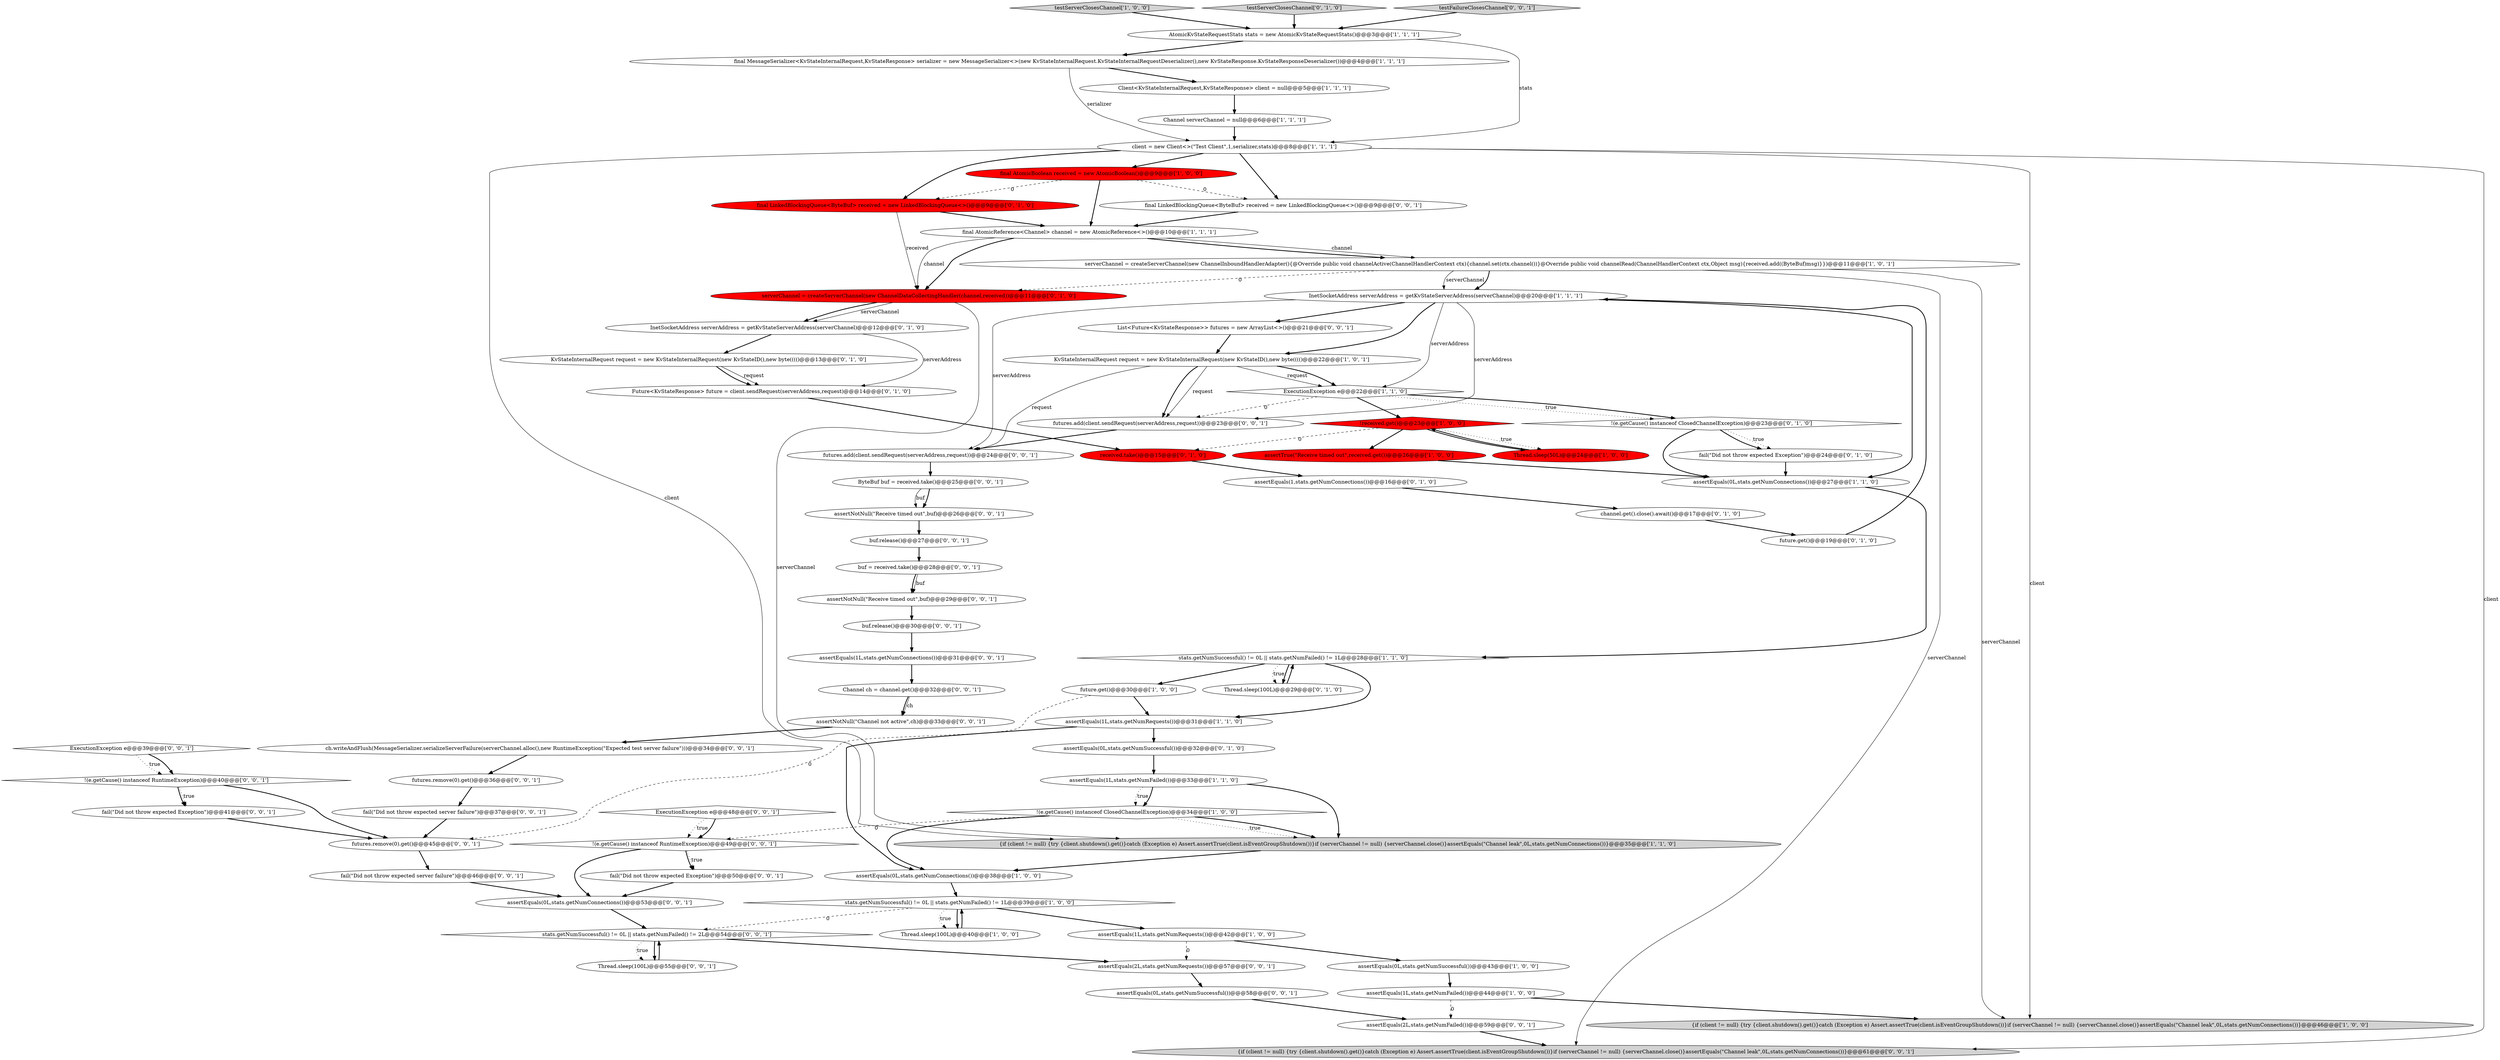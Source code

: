 digraph {
12 [style = filled, label = "{if (client != null) {try {client.shutdown().get()}catch (Exception e) Assert.assertTrue(client.isEventGroupShutdown())}if (serverChannel != null) {serverChannel.close()}assertEquals(\"Channel leak\",0L,stats.getNumConnections())}@@@46@@@['1', '0', '0']", fillcolor = lightgray, shape = ellipse image = "AAA0AAABBB1BBB"];
13 [style = filled, label = "ExecutionException e@@@22@@@['1', '1', '0']", fillcolor = white, shape = diamond image = "AAA0AAABBB1BBB"];
37 [style = filled, label = "InetSocketAddress serverAddress = getKvStateServerAddress(serverChannel)@@@12@@@['0', '1', '0']", fillcolor = white, shape = ellipse image = "AAA0AAABBB2BBB"];
40 [style = filled, label = "KvStateInternalRequest request = new KvStateInternalRequest(new KvStateID(),new byte(((()@@@13@@@['0', '1', '0']", fillcolor = white, shape = ellipse image = "AAA0AAABBB2BBB"];
3 [style = filled, label = "Thread.sleep(100L)@@@40@@@['1', '0', '0']", fillcolor = white, shape = ellipse image = "AAA0AAABBB1BBB"];
46 [style = filled, label = "assertNotNull(\"Channel not active\",ch)@@@33@@@['0', '0', '1']", fillcolor = white, shape = ellipse image = "AAA0AAABBB3BBB"];
47 [style = filled, label = "fail(\"Did not throw expected Exception\")@@@50@@@['0', '0', '1']", fillcolor = white, shape = ellipse image = "AAA0AAABBB3BBB"];
8 [style = filled, label = "final AtomicBoolean received = new AtomicBoolean()@@@9@@@['1', '0', '0']", fillcolor = red, shape = ellipse image = "AAA1AAABBB1BBB"];
5 [style = filled, label = "final MessageSerializer<KvStateInternalRequest,KvStateResponse> serializer = new MessageSerializer<>(new KvStateInternalRequest.KvStateInternalRequestDeserializer(),new KvStateResponse.KvStateResponseDeserializer())@@@4@@@['1', '1', '1']", fillcolor = white, shape = ellipse image = "AAA0AAABBB1BBB"];
4 [style = filled, label = "AtomicKvStateRequestStats stats = new AtomicKvStateRequestStats()@@@3@@@['1', '1', '1']", fillcolor = white, shape = ellipse image = "AAA0AAABBB1BBB"];
7 [style = filled, label = "client = new Client<>(\"Test Client\",1,serializer,stats)@@@8@@@['1', '1', '1']", fillcolor = white, shape = ellipse image = "AAA0AAABBB1BBB"];
69 [style = filled, label = "List<Future<KvStateResponse>> futures = new ArrayList<>()@@@21@@@['0', '0', '1']", fillcolor = white, shape = ellipse image = "AAA0AAABBB3BBB"];
70 [style = filled, label = "Thread.sleep(100L)@@@55@@@['0', '0', '1']", fillcolor = white, shape = ellipse image = "AAA0AAABBB3BBB"];
72 [style = filled, label = "assertNotNull(\"Receive timed out\",buf)@@@26@@@['0', '0', '1']", fillcolor = white, shape = ellipse image = "AAA0AAABBB3BBB"];
9 [style = filled, label = "assertEquals(1L,stats.getNumFailed())@@@33@@@['1', '1', '0']", fillcolor = white, shape = ellipse image = "AAA0AAABBB1BBB"];
39 [style = filled, label = "fail(\"Did not throw expected Exception\")@@@24@@@['0', '1', '0']", fillcolor = white, shape = ellipse image = "AAA0AAABBB2BBB"];
0 [style = filled, label = "!(e.getCause() instanceof ClosedChannelException)@@@34@@@['1', '0', '0']", fillcolor = white, shape = diamond image = "AAA0AAABBB1BBB"];
44 [style = filled, label = "futures.add(client.sendRequest(serverAddress,request))@@@24@@@['0', '0', '1']", fillcolor = white, shape = ellipse image = "AAA0AAABBB3BBB"];
59 [style = filled, label = "futures.add(client.sendRequest(serverAddress,request))@@@23@@@['0', '0', '1']", fillcolor = white, shape = ellipse image = "AAA0AAABBB3BBB"];
62 [style = filled, label = "fail(\"Did not throw expected Exception\")@@@41@@@['0', '0', '1']", fillcolor = white, shape = ellipse image = "AAA0AAABBB3BBB"];
63 [style = filled, label = "{if (client != null) {try {client.shutdown().get()}catch (Exception e) Assert.assertTrue(client.isEventGroupShutdown())}if (serverChannel != null) {serverChannel.close()}assertEquals(\"Channel leak\",0L,stats.getNumConnections())}@@@61@@@['0', '0', '1']", fillcolor = lightgray, shape = ellipse image = "AAA0AAABBB3BBB"];
22 [style = filled, label = "Thread.sleep(50L)@@@24@@@['1', '0', '0']", fillcolor = red, shape = ellipse image = "AAA1AAABBB1BBB"];
50 [style = filled, label = "!(e.getCause() instanceof RuntimeException)@@@49@@@['0', '0', '1']", fillcolor = white, shape = diamond image = "AAA0AAABBB3BBB"];
51 [style = filled, label = "stats.getNumSuccessful() != 0L || stats.getNumFailed() != 2L@@@54@@@['0', '0', '1']", fillcolor = white, shape = diamond image = "AAA0AAABBB3BBB"];
25 [style = filled, label = "assertTrue(\"Receive timed out\",received.get())@@@26@@@['1', '0', '0']", fillcolor = red, shape = ellipse image = "AAA1AAABBB1BBB"];
57 [style = filled, label = "assertEquals(0L,stats.getNumConnections())@@@53@@@['0', '0', '1']", fillcolor = white, shape = ellipse image = "AAA0AAABBB3BBB"];
10 [style = filled, label = "serverChannel = createServerChannel(new ChannelInboundHandlerAdapter(){@Override public void channelActive(ChannelHandlerContext ctx){channel.set(ctx.channel())}@Override public void channelRead(ChannelHandlerContext ctx,Object msg){received.add((ByteBuf)msg)}})@@@11@@@['1', '0', '1']", fillcolor = white, shape = ellipse image = "AAA0AAABBB1BBB"];
64 [style = filled, label = "ExecutionException e@@@39@@@['0', '0', '1']", fillcolor = white, shape = diamond image = "AAA0AAABBB3BBB"];
27 [style = filled, label = "assertEquals(0L,stats.getNumConnections())@@@38@@@['1', '0', '0']", fillcolor = white, shape = ellipse image = "AAA0AAABBB1BBB"];
38 [style = filled, label = "received.take()@@@15@@@['0', '1', '0']", fillcolor = red, shape = ellipse image = "AAA1AAABBB2BBB"];
23 [style = filled, label = "!received.get()@@@23@@@['1', '0', '0']", fillcolor = red, shape = diamond image = "AAA1AAABBB1BBB"];
65 [style = filled, label = "assertNotNull(\"Receive timed out\",buf)@@@29@@@['0', '0', '1']", fillcolor = white, shape = ellipse image = "AAA0AAABBB3BBB"];
41 [style = filled, label = "Thread.sleep(100L)@@@29@@@['0', '1', '0']", fillcolor = white, shape = ellipse image = "AAA0AAABBB2BBB"];
61 [style = filled, label = "assertEquals(1L,stats.getNumConnections())@@@31@@@['0', '0', '1']", fillcolor = white, shape = ellipse image = "AAA0AAABBB3BBB"];
42 [style = filled, label = "final LinkedBlockingQueue<ByteBuf> received = new LinkedBlockingQueue<>()@@@9@@@['0', '1', '0']", fillcolor = red, shape = ellipse image = "AAA1AAABBB2BBB"];
20 [style = filled, label = "testServerClosesChannel['1', '0', '0']", fillcolor = lightgray, shape = diamond image = "AAA0AAABBB1BBB"];
26 [style = filled, label = "assertEquals(1L,stats.getNumRequests())@@@31@@@['1', '1', '0']", fillcolor = white, shape = ellipse image = "AAA0AAABBB1BBB"];
71 [style = filled, label = "Channel ch = channel.get()@@@32@@@['0', '0', '1']", fillcolor = white, shape = ellipse image = "AAA0AAABBB3BBB"];
15 [style = filled, label = "assertEquals(0L,stats.getNumConnections())@@@27@@@['1', '1', '0']", fillcolor = white, shape = ellipse image = "AAA0AAABBB1BBB"];
14 [style = filled, label = "stats.getNumSuccessful() != 0L || stats.getNumFailed() != 1L@@@28@@@['1', '1', '0']", fillcolor = white, shape = diamond image = "AAA0AAABBB1BBB"];
18 [style = filled, label = "KvStateInternalRequest request = new KvStateInternalRequest(new KvStateID(),new byte(((()@@@22@@@['1', '0', '1']", fillcolor = white, shape = ellipse image = "AAA0AAABBB1BBB"];
58 [style = filled, label = "assertEquals(2L,stats.getNumRequests())@@@57@@@['0', '0', '1']", fillcolor = white, shape = ellipse image = "AAA0AAABBB3BBB"];
33 [style = filled, label = "testServerClosesChannel['0', '1', '0']", fillcolor = lightgray, shape = diamond image = "AAA0AAABBB2BBB"];
43 [style = filled, label = "assertEquals(2L,stats.getNumFailed())@@@59@@@['0', '0', '1']", fillcolor = white, shape = ellipse image = "AAA0AAABBB3BBB"];
31 [style = filled, label = "!(e.getCause() instanceof ClosedChannelException)@@@23@@@['0', '1', '0']", fillcolor = white, shape = diamond image = "AAA0AAABBB2BBB"];
52 [style = filled, label = "ExecutionException e@@@48@@@['0', '0', '1']", fillcolor = white, shape = diamond image = "AAA0AAABBB3BBB"];
45 [style = filled, label = "buf.release()@@@30@@@['0', '0', '1']", fillcolor = white, shape = ellipse image = "AAA0AAABBB3BBB"];
67 [style = filled, label = "futures.remove(0).get()@@@45@@@['0', '0', '1']", fillcolor = white, shape = ellipse image = "AAA0AAABBB3BBB"];
54 [style = filled, label = "!(e.getCause() instanceof RuntimeException)@@@40@@@['0', '0', '1']", fillcolor = white, shape = diamond image = "AAA0AAABBB3BBB"];
49 [style = filled, label = "testFailureClosesChannel['0', '0', '1']", fillcolor = lightgray, shape = diamond image = "AAA0AAABBB3BBB"];
66 [style = filled, label = "fail(\"Did not throw expected server failure\")@@@37@@@['0', '0', '1']", fillcolor = white, shape = ellipse image = "AAA0AAABBB3BBB"];
36 [style = filled, label = "assertEquals(0L,stats.getNumSuccessful())@@@32@@@['0', '1', '0']", fillcolor = white, shape = ellipse image = "AAA0AAABBB2BBB"];
55 [style = filled, label = "final LinkedBlockingQueue<ByteBuf> received = new LinkedBlockingQueue<>()@@@9@@@['0', '0', '1']", fillcolor = white, shape = ellipse image = "AAA0AAABBB3BBB"];
17 [style = filled, label = "Client<KvStateInternalRequest,KvStateResponse> client = null@@@5@@@['1', '1', '1']", fillcolor = white, shape = ellipse image = "AAA0AAABBB1BBB"];
29 [style = filled, label = "future.get()@@@19@@@['0', '1', '0']", fillcolor = white, shape = ellipse image = "AAA0AAABBB2BBB"];
11 [style = filled, label = "{if (client != null) {try {client.shutdown().get()}catch (Exception e) Assert.assertTrue(client.isEventGroupShutdown())}if (serverChannel != null) {serverChannel.close()}assertEquals(\"Channel leak\",0L,stats.getNumConnections())}@@@35@@@['1', '1', '0']", fillcolor = lightgray, shape = ellipse image = "AAA0AAABBB1BBB"];
60 [style = filled, label = "buf = received.take()@@@28@@@['0', '0', '1']", fillcolor = white, shape = ellipse image = "AAA0AAABBB3BBB"];
53 [style = filled, label = "ByteBuf buf = received.take()@@@25@@@['0', '0', '1']", fillcolor = white, shape = ellipse image = "AAA0AAABBB3BBB"];
19 [style = filled, label = "assertEquals(1L,stats.getNumRequests())@@@42@@@['1', '0', '0']", fillcolor = white, shape = ellipse image = "AAA0AAABBB1BBB"];
73 [style = filled, label = "buf.release()@@@27@@@['0', '0', '1']", fillcolor = white, shape = ellipse image = "AAA0AAABBB3BBB"];
74 [style = filled, label = "ch.writeAndFlush(MessageSerializer.serializeServerFailure(serverChannel.alloc(),new RuntimeException(\"Expected test server failure\")))@@@34@@@['0', '0', '1']", fillcolor = white, shape = ellipse image = "AAA0AAABBB3BBB"];
6 [style = filled, label = "final AtomicReference<Channel> channel = new AtomicReference<>()@@@10@@@['1', '1', '1']", fillcolor = white, shape = ellipse image = "AAA0AAABBB1BBB"];
2 [style = filled, label = "stats.getNumSuccessful() != 0L || stats.getNumFailed() != 1L@@@39@@@['1', '0', '0']", fillcolor = white, shape = diamond image = "AAA0AAABBB1BBB"];
21 [style = filled, label = "assertEquals(0L,stats.getNumSuccessful())@@@43@@@['1', '0', '0']", fillcolor = white, shape = ellipse image = "AAA0AAABBB1BBB"];
68 [style = filled, label = "assertEquals(0L,stats.getNumSuccessful())@@@58@@@['0', '0', '1']", fillcolor = white, shape = ellipse image = "AAA0AAABBB3BBB"];
48 [style = filled, label = "futures.remove(0).get()@@@36@@@['0', '0', '1']", fillcolor = white, shape = ellipse image = "AAA0AAABBB3BBB"];
24 [style = filled, label = "InetSocketAddress serverAddress = getKvStateServerAddress(serverChannel)@@@20@@@['1', '1', '1']", fillcolor = white, shape = ellipse image = "AAA0AAABBB1BBB"];
56 [style = filled, label = "fail(\"Did not throw expected server failure\")@@@46@@@['0', '0', '1']", fillcolor = white, shape = ellipse image = "AAA0AAABBB3BBB"];
28 [style = filled, label = "Channel serverChannel = null@@@6@@@['1', '1', '1']", fillcolor = white, shape = ellipse image = "AAA0AAABBB1BBB"];
1 [style = filled, label = "future.get()@@@30@@@['1', '0', '0']", fillcolor = white, shape = ellipse image = "AAA0AAABBB1BBB"];
35 [style = filled, label = "channel.get().close().await()@@@17@@@['0', '1', '0']", fillcolor = white, shape = ellipse image = "AAA0AAABBB2BBB"];
34 [style = filled, label = "assertEquals(1,stats.getNumConnections())@@@16@@@['0', '1', '0']", fillcolor = white, shape = ellipse image = "AAA0AAABBB2BBB"];
30 [style = filled, label = "serverChannel = createServerChannel(new ChannelDataCollectingHandler(channel,received))@@@11@@@['0', '1', '0']", fillcolor = red, shape = ellipse image = "AAA1AAABBB2BBB"];
16 [style = filled, label = "assertEquals(1L,stats.getNumFailed())@@@44@@@['1', '0', '0']", fillcolor = white, shape = ellipse image = "AAA0AAABBB1BBB"];
32 [style = filled, label = "Future<KvStateResponse> future = client.sendRequest(serverAddress,request)@@@14@@@['0', '1', '0']", fillcolor = white, shape = ellipse image = "AAA0AAABBB2BBB"];
23->38 [style = dashed, label="0"];
9->11 [style = bold, label=""];
10->24 [style = solid, label="serverChannel"];
23->22 [style = dotted, label="true"];
68->43 [style = bold, label=""];
10->24 [style = bold, label=""];
40->32 [style = solid, label="request"];
8->6 [style = bold, label=""];
7->8 [style = bold, label=""];
44->53 [style = bold, label=""];
70->51 [style = bold, label=""];
60->65 [style = solid, label="buf"];
5->7 [style = solid, label="serializer"];
62->67 [style = bold, label=""];
14->41 [style = dotted, label="true"];
23->22 [style = bold, label=""];
45->61 [style = bold, label=""];
18->44 [style = solid, label="request"];
72->73 [style = bold, label=""];
25->15 [style = bold, label=""];
21->16 [style = bold, label=""];
7->63 [style = solid, label="client"];
19->58 [style = dashed, label="0"];
60->65 [style = bold, label=""];
49->4 [style = bold, label=""];
42->30 [style = solid, label="received"];
13->31 [style = bold, label=""];
69->18 [style = bold, label=""];
71->46 [style = solid, label="ch"];
54->62 [style = dotted, label="true"];
0->11 [style = dotted, label="true"];
24->59 [style = solid, label="serverAddress"];
27->2 [style = bold, label=""];
73->60 [style = bold, label=""];
31->39 [style = dotted, label="true"];
8->55 [style = dashed, label="0"];
2->3 [style = dotted, label="true"];
23->25 [style = bold, label=""];
13->59 [style = dashed, label="0"];
51->70 [style = dotted, label="true"];
36->9 [style = bold, label=""];
65->45 [style = bold, label=""];
4->7 [style = solid, label="stats"];
57->51 [style = bold, label=""];
66->67 [style = bold, label=""];
54->62 [style = bold, label=""];
7->11 [style = solid, label="client"];
61->71 [style = bold, label=""];
56->57 [style = bold, label=""];
51->58 [style = bold, label=""];
7->55 [style = bold, label=""];
5->17 [style = bold, label=""];
24->18 [style = bold, label=""];
22->23 [style = bold, label=""];
16->43 [style = dashed, label="0"];
67->56 [style = bold, label=""];
8->42 [style = dashed, label="0"];
47->57 [style = bold, label=""];
26->27 [style = bold, label=""];
71->46 [style = bold, label=""];
3->2 [style = bold, label=""];
18->13 [style = solid, label="request"];
7->42 [style = bold, label=""];
34->35 [style = bold, label=""];
59->44 [style = bold, label=""];
0->50 [style = dashed, label="0"];
2->51 [style = dashed, label="0"];
1->67 [style = dashed, label="0"];
7->12 [style = solid, label="client"];
9->0 [style = dotted, label="true"];
35->29 [style = bold, label=""];
15->14 [style = bold, label=""];
24->69 [style = bold, label=""];
2->3 [style = bold, label=""];
33->4 [style = bold, label=""];
0->11 [style = bold, label=""];
18->59 [style = bold, label=""];
74->48 [style = bold, label=""];
37->32 [style = solid, label="serverAddress"];
52->50 [style = dotted, label="true"];
10->30 [style = dashed, label="0"];
30->37 [style = solid, label="serverChannel"];
54->67 [style = bold, label=""];
6->10 [style = bold, label=""];
50->57 [style = bold, label=""];
53->72 [style = bold, label=""];
38->34 [style = bold, label=""];
40->32 [style = bold, label=""];
55->6 [style = bold, label=""];
43->63 [style = bold, label=""];
52->50 [style = bold, label=""];
31->39 [style = bold, label=""];
24->44 [style = solid, label="serverAddress"];
4->5 [style = bold, label=""];
14->41 [style = bold, label=""];
46->74 [style = bold, label=""];
53->72 [style = solid, label="buf"];
41->14 [style = bold, label=""];
48->66 [style = bold, label=""];
24->15 [style = bold, label=""];
19->21 [style = bold, label=""];
58->68 [style = bold, label=""];
39->15 [style = bold, label=""];
10->63 [style = solid, label="serverChannel"];
2->19 [style = bold, label=""];
9->0 [style = bold, label=""];
0->27 [style = bold, label=""];
6->30 [style = solid, label="channel"];
26->36 [style = bold, label=""];
28->7 [style = bold, label=""];
10->12 [style = solid, label="serverChannel"];
30->37 [style = bold, label=""];
64->54 [style = bold, label=""];
1->26 [style = bold, label=""];
50->47 [style = dotted, label="true"];
31->15 [style = bold, label=""];
14->1 [style = bold, label=""];
20->4 [style = bold, label=""];
14->26 [style = bold, label=""];
32->38 [style = bold, label=""];
24->13 [style = solid, label="serverAddress"];
51->70 [style = bold, label=""];
17->28 [style = bold, label=""];
13->31 [style = dotted, label="true"];
42->6 [style = bold, label=""];
50->47 [style = bold, label=""];
13->23 [style = bold, label=""];
18->13 [style = bold, label=""];
30->11 [style = solid, label="serverChannel"];
18->59 [style = solid, label="request"];
6->10 [style = solid, label="channel"];
29->24 [style = bold, label=""];
64->54 [style = dotted, label="true"];
16->12 [style = bold, label=""];
37->40 [style = bold, label=""];
11->27 [style = bold, label=""];
6->30 [style = bold, label=""];
}
